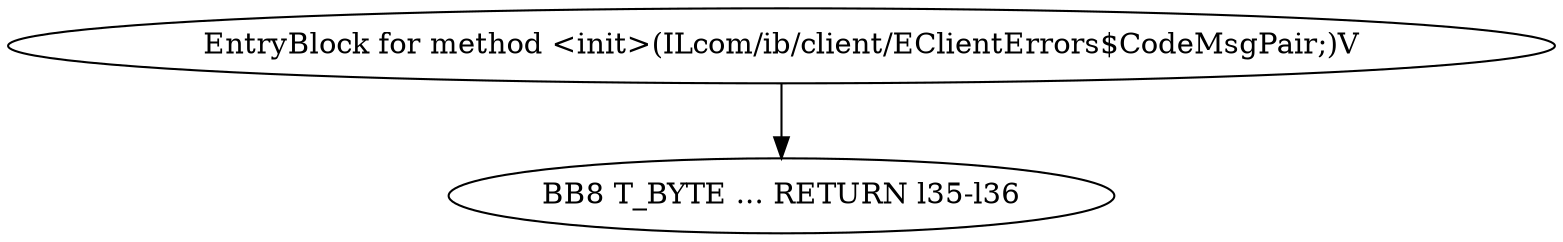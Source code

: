 digraph G {
  1 [ label="BB8 T_BYTE ... RETURN l35-l36" ];
  2 [ label="EntryBlock for method <init>(ILcom/ib/client/EClientErrors$CodeMsgPair;)V" ];
  2 -> 1 [ label="" ];
}
